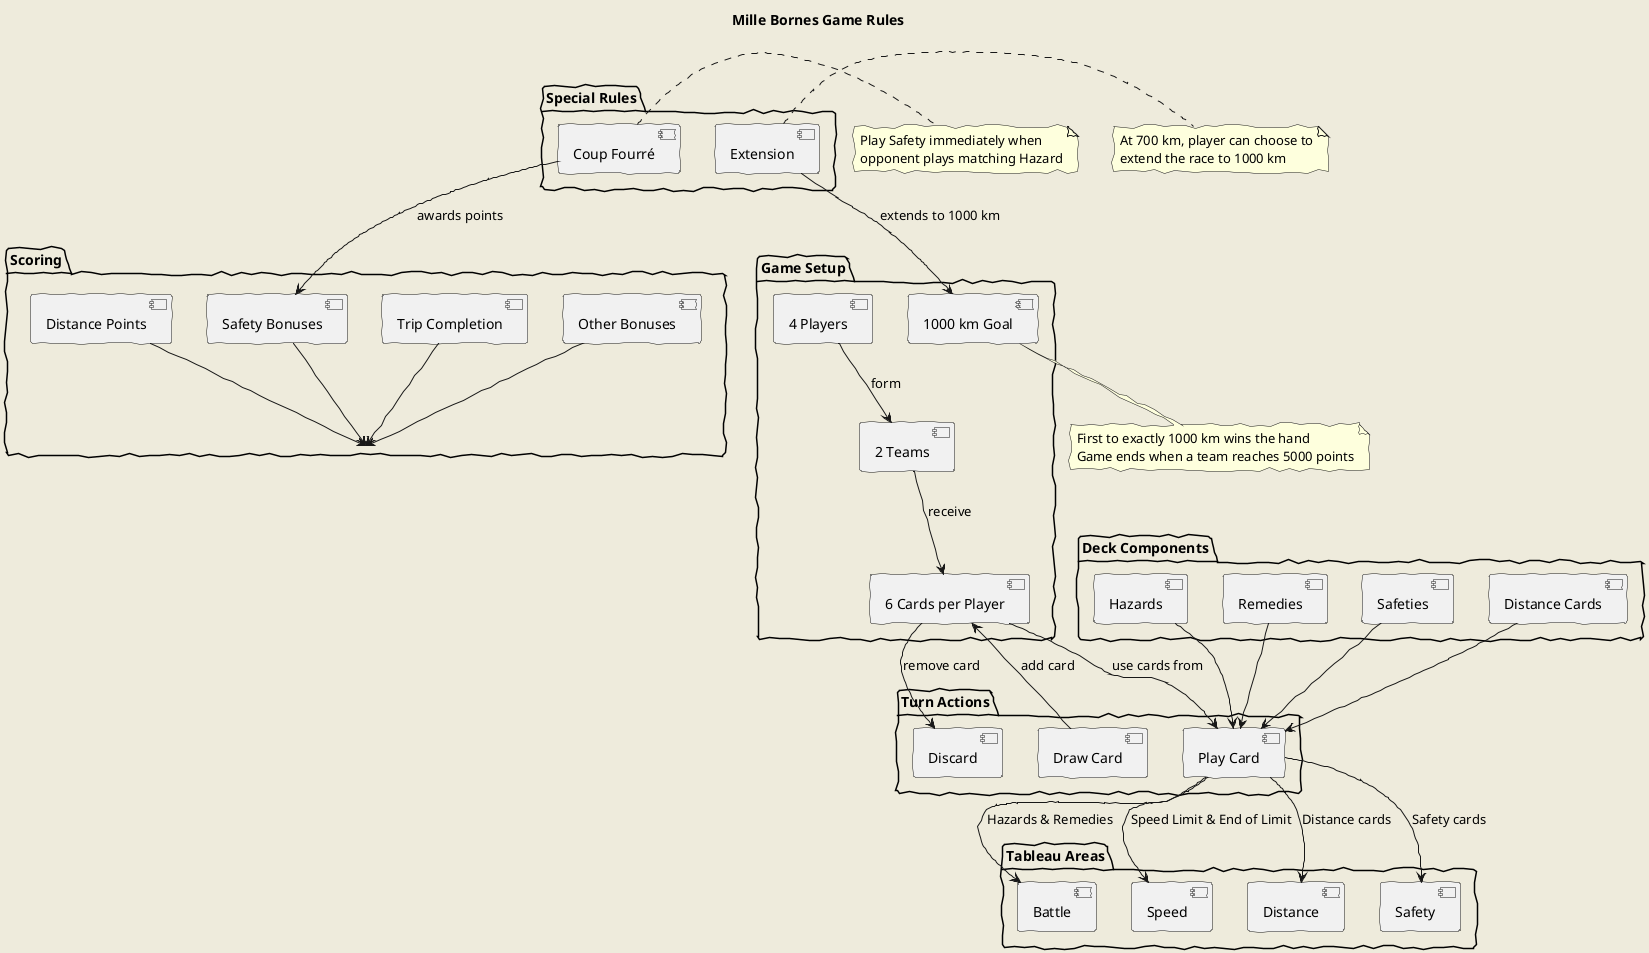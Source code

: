 @startuml Mille Bornes Game Rules

skinparam backgroundColor #EEEBDC
skinparam handwritten true

title Mille Bornes Game Rules

package "Deck Components" {
  [Hazards] as hazards
  [Remedies] as remedies
  [Safeties] as safeties
  [Distance Cards] as distance
}

package "Game Setup" {
  [4 Players] as players
  [2 Teams] as teams
  [6 Cards per Player] as hand
  [1000 km Goal] as goal
}

package "Turn Actions" {
  [Draw Card] as draw
  [Play Card] as play
  [Discard] as discard
}

package "Tableau Areas" {
  [Battle] as battle
  [Speed] as speed
  [Distance] as dist
  [Safety] as safe
}

package "Special Rules" {
  [Coup Fourré] as coup
  [Extension] as extension
}

package "Scoring" {
  [Distance Points] as distPoints
  [Safety Bonuses] as safetyBonus
  [Trip Completion] as tripComplete
  [Other Bonuses] as otherBonus
}

players --> teams : form
teams --> hand : receive
hand --> play : use cards from
play --> battle : Hazards & Remedies
play --> speed : Speed Limit & End of Limit
play --> dist : Distance cards
play --> safe : Safety cards

hazards --> play
remedies --> play
safeties --> play
distance --> play

draw --> hand : add card
hand --> discard : remove card

coup --> safetyBonus : awards points
extension --> goal : extends to 1000 km

distPoints --> Scoring
safetyBonus --> Scoring
tripComplete --> Scoring
otherBonus --> Scoring

note bottom of goal
  First to exactly 1000 km wins the hand
  Game ends when a team reaches 5000 points
end note

note right of coup
  Play Safety immediately when
  opponent plays matching Hazard
end note

note right of extension
  At 700 km, player can choose to
  extend the race to 1000 km
end note

@enduml